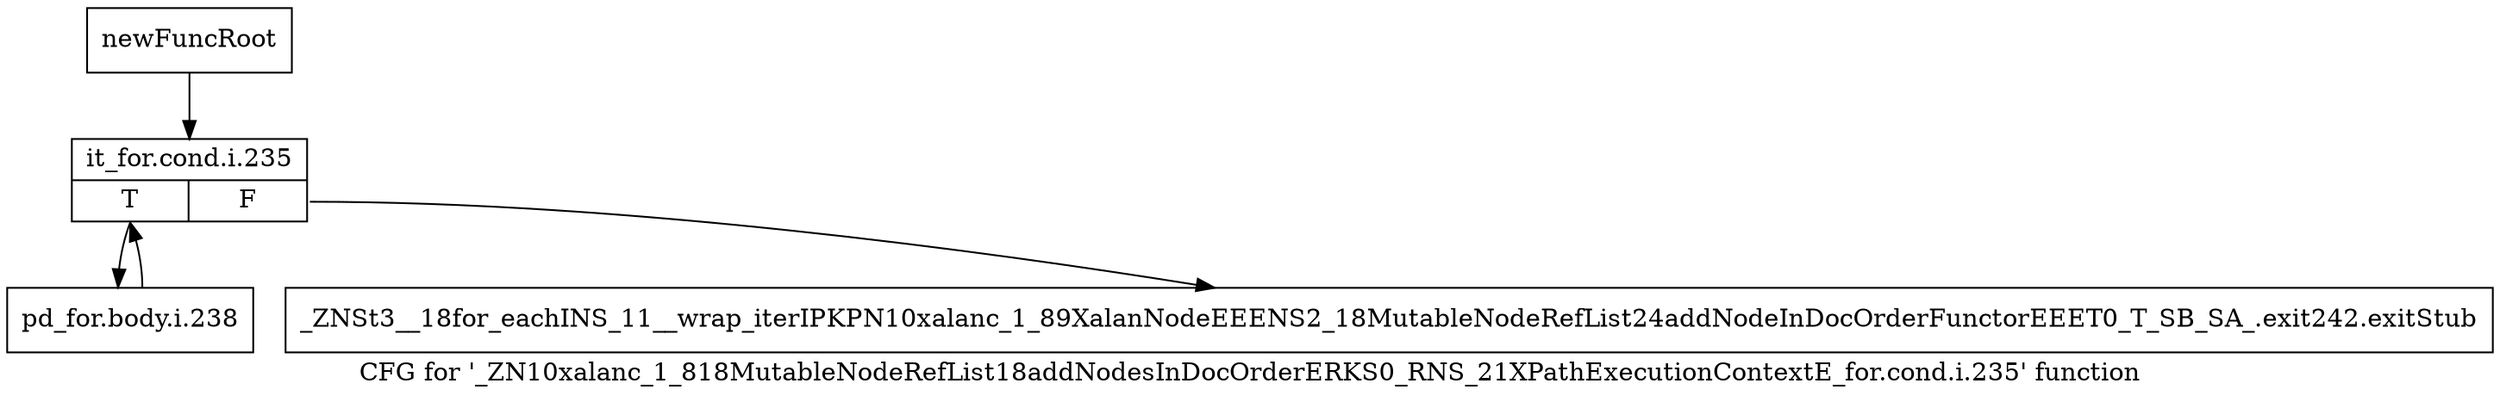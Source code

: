 digraph "CFG for '_ZN10xalanc_1_818MutableNodeRefList18addNodesInDocOrderERKS0_RNS_21XPathExecutionContextE_for.cond.i.235' function" {
	label="CFG for '_ZN10xalanc_1_818MutableNodeRefList18addNodesInDocOrderERKS0_RNS_21XPathExecutionContextE_for.cond.i.235' function";

	Node0x9dd4c80 [shape=record,label="{newFuncRoot}"];
	Node0x9dd4c80 -> Node0x9dd4d20;
	Node0x9dd4cd0 [shape=record,label="{_ZNSt3__18for_eachINS_11__wrap_iterIPKPN10xalanc_1_89XalanNodeEEENS2_18MutableNodeRefList24addNodeInDocOrderFunctorEEET0_T_SB_SA_.exit242.exitStub}"];
	Node0x9dd4d20 [shape=record,label="{it_for.cond.i.235|{<s0>T|<s1>F}}"];
	Node0x9dd4d20:s0 -> Node0x9dd4d70;
	Node0x9dd4d20:s1 -> Node0x9dd4cd0;
	Node0x9dd4d70 [shape=record,label="{pd_for.body.i.238}"];
	Node0x9dd4d70 -> Node0x9dd4d20;
}
